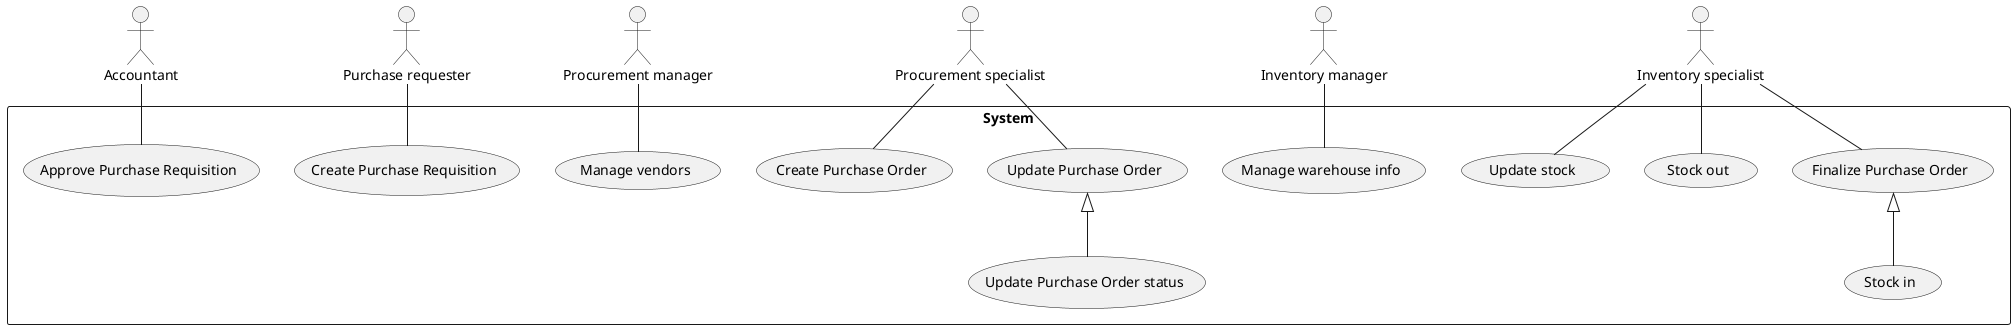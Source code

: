 @startuml Procurement and Inventory

:Accountant: as a
:Purchase requester: as pr
:Procurement manager: as pm
:Procurement specialist: as ps

:Inventory manager: as im
:Inventory specialist: as is

rectangle System {
    pm -- (Manage vendors)

    pr -- (Create Purchase Requisition)
    a -- (Approve Purchase Requisition)
    ps -- (Create Purchase Order)
    ps -- (Update Purchase Order)
    (Update Purchase Order) <|-- (Update Purchase Order status)
    is -- (Finalize Purchase Order)

    (Finalize Purchase Order) <|-- (Stock in)
    is -- (Stock out)
    is -- (Update stock)
    im -- (Manage warehouse info)
}

@enduml